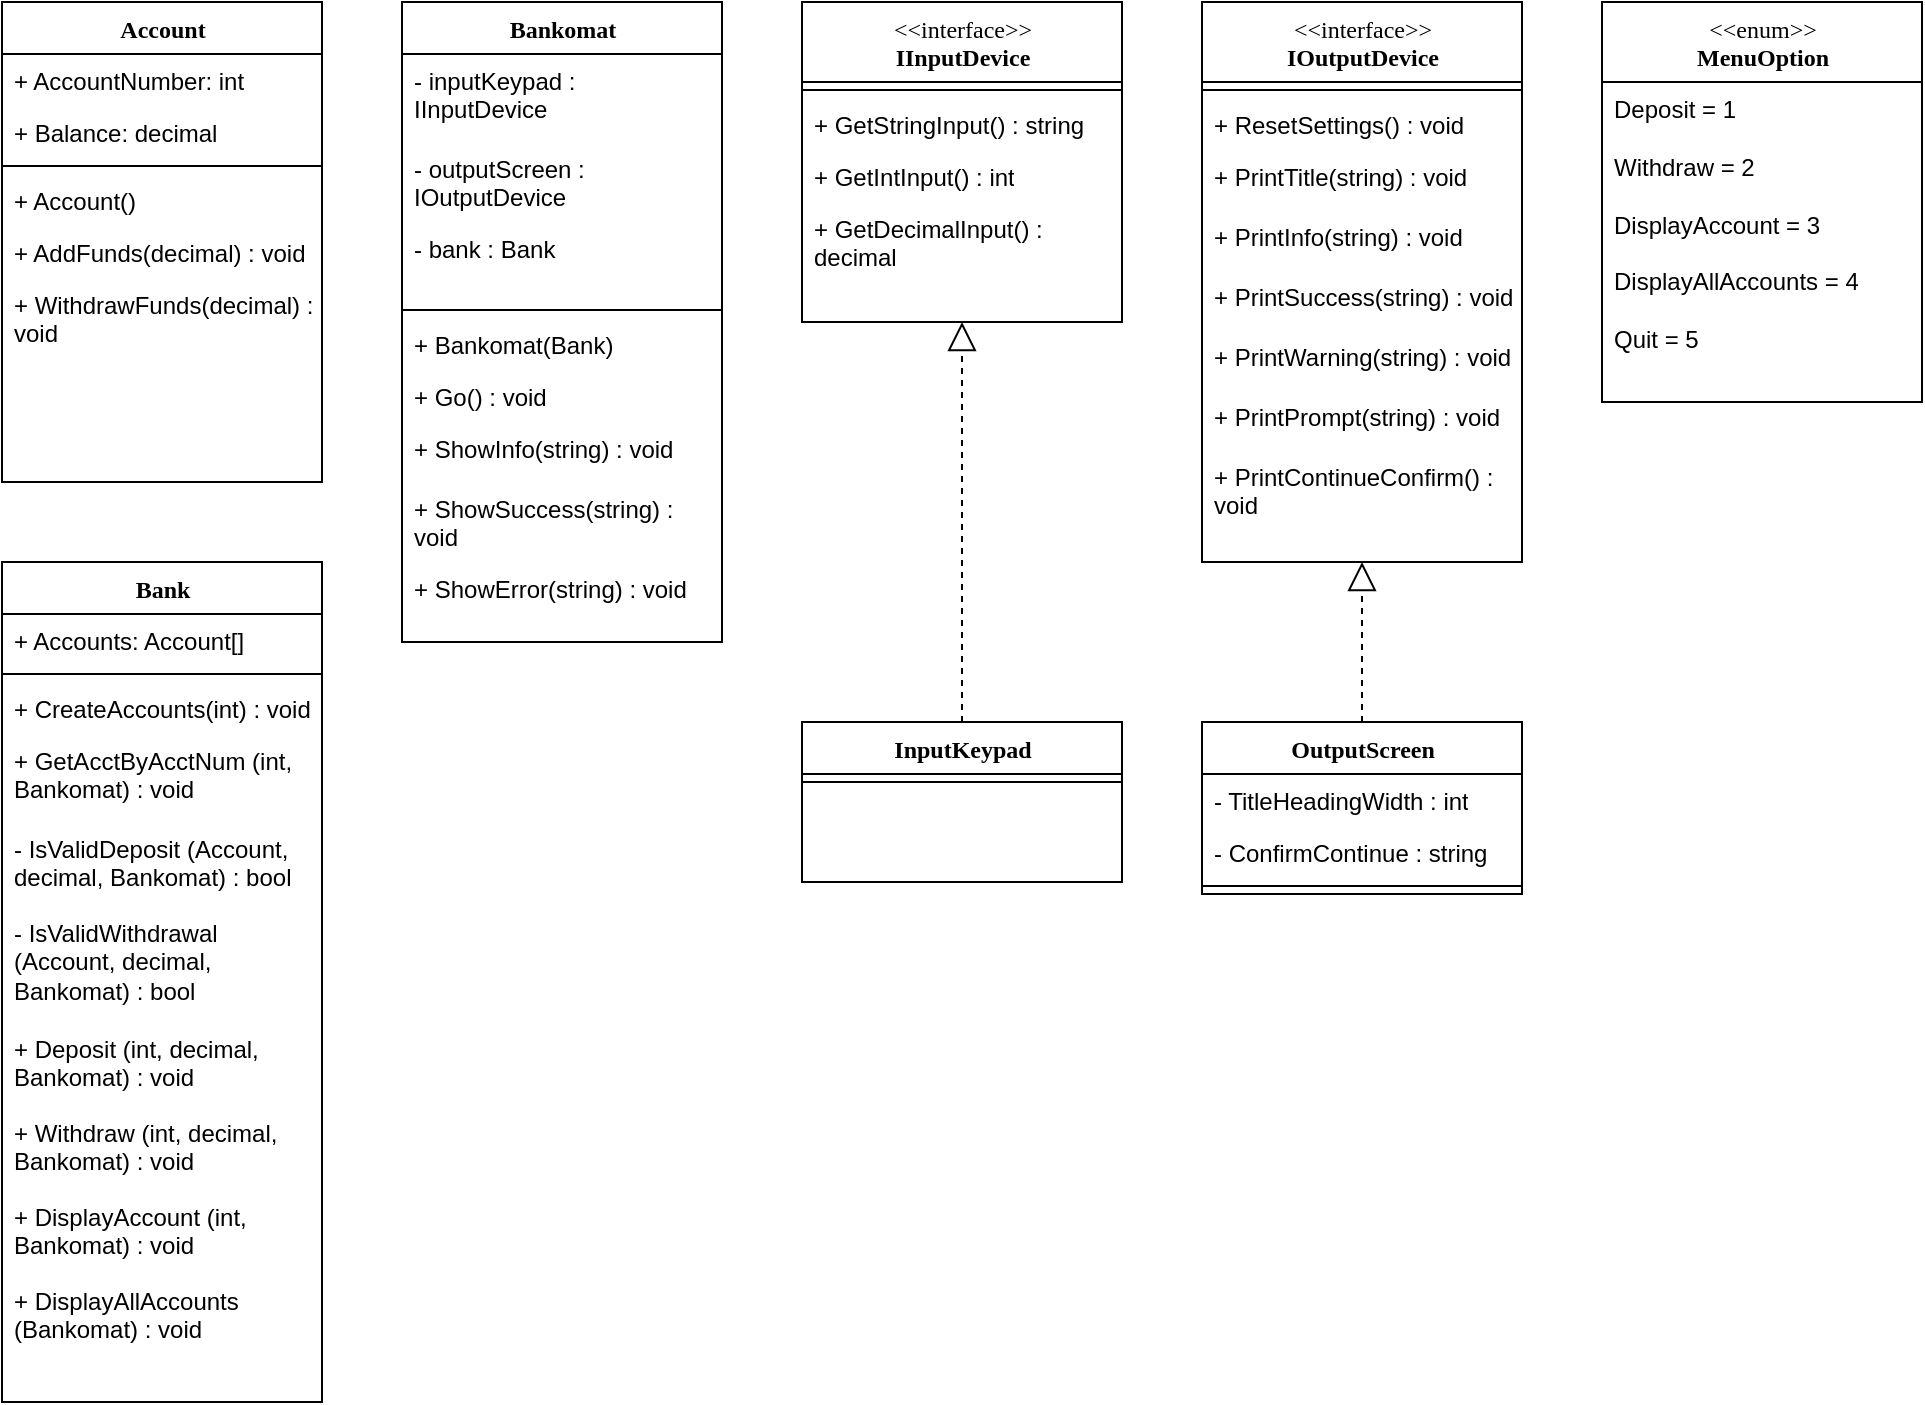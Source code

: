 <mxfile version="26.0.14">
  <diagram name="Page-1" id="9f46799a-70d6-7492-0946-bef42562c5a5">
    <mxGraphModel dx="1434" dy="786" grid="1" gridSize="10" guides="1" tooltips="1" connect="1" arrows="1" fold="1" page="1" pageScale="1" pageWidth="1100" pageHeight="850" background="none" math="0" shadow="0">
      <root>
        <mxCell id="0" />
        <mxCell id="1" parent="0" />
        <mxCell id="78961159f06e98e8-17" value="Account" style="swimlane;html=1;fontStyle=1;align=center;verticalAlign=top;childLayout=stackLayout;horizontal=1;startSize=26;horizontalStack=0;resizeParent=1;resizeLast=0;collapsible=1;marginBottom=0;swimlaneFillColor=#ffffff;rounded=0;shadow=0;comic=0;labelBackgroundColor=none;strokeWidth=1;fillColor=none;fontFamily=Verdana;fontSize=12" parent="1" vertex="1">
          <mxGeometry x="40" y="40" width="160" height="240" as="geometry" />
        </mxCell>
        <mxCell id="78961159f06e98e8-23" value="+ AccountNumber: int" style="text;html=1;strokeColor=none;fillColor=none;align=left;verticalAlign=top;spacingLeft=4;spacingRight=4;whiteSpace=wrap;overflow=hidden;rotatable=0;points=[[0,0.5],[1,0.5]];portConstraint=eastwest;" parent="78961159f06e98e8-17" vertex="1">
          <mxGeometry y="26" width="160" height="26" as="geometry" />
        </mxCell>
        <mxCell id="78961159f06e98e8-25" value="+ Balance: decimal" style="text;html=1;strokeColor=none;fillColor=none;align=left;verticalAlign=top;spacingLeft=4;spacingRight=4;whiteSpace=wrap;overflow=hidden;rotatable=0;points=[[0,0.5],[1,0.5]];portConstraint=eastwest;" parent="78961159f06e98e8-17" vertex="1">
          <mxGeometry y="52" width="160" height="26" as="geometry" />
        </mxCell>
        <mxCell id="78961159f06e98e8-19" value="" style="line;html=1;strokeWidth=1;fillColor=none;align=left;verticalAlign=middle;spacingTop=-1;spacingLeft=3;spacingRight=3;rotatable=0;labelPosition=right;points=[];portConstraint=eastwest;" parent="78961159f06e98e8-17" vertex="1">
          <mxGeometry y="78" width="160" height="8" as="geometry" />
        </mxCell>
        <mxCell id="78961159f06e98e8-20" value="+ Account()" style="text;html=1;strokeColor=none;fillColor=none;align=left;verticalAlign=top;spacingLeft=4;spacingRight=4;whiteSpace=wrap;overflow=hidden;rotatable=0;points=[[0,0.5],[1,0.5]];portConstraint=eastwest;" parent="78961159f06e98e8-17" vertex="1">
          <mxGeometry y="86" width="160" height="26" as="geometry" />
        </mxCell>
        <mxCell id="78961159f06e98e8-27" value="+ AddFunds(decimal) : void" style="text;html=1;strokeColor=none;fillColor=none;align=left;verticalAlign=top;spacingLeft=4;spacingRight=4;whiteSpace=wrap;overflow=hidden;rotatable=0;points=[[0,0.5],[1,0.5]];portConstraint=eastwest;" parent="78961159f06e98e8-17" vertex="1">
          <mxGeometry y="112" width="160" height="26" as="geometry" />
        </mxCell>
        <mxCell id="MVel7ZbUO3ABJpIOXhGo-1" value="+ WithdrawFunds(decimal) : void" style="text;html=1;strokeColor=none;fillColor=none;align=left;verticalAlign=top;spacingLeft=4;spacingRight=4;whiteSpace=wrap;overflow=hidden;rotatable=0;points=[[0,0.5],[1,0.5]];portConstraint=eastwest;" vertex="1" parent="78961159f06e98e8-17">
          <mxGeometry y="138" width="160" height="42" as="geometry" />
        </mxCell>
        <mxCell id="MVel7ZbUO3ABJpIOXhGo-2" value="Bank" style="swimlane;html=1;fontStyle=1;align=center;verticalAlign=top;childLayout=stackLayout;horizontal=1;startSize=26;horizontalStack=0;resizeParent=1;resizeLast=0;collapsible=1;marginBottom=0;swimlaneFillColor=#ffffff;rounded=0;shadow=0;comic=0;labelBackgroundColor=none;strokeWidth=1;fillColor=none;fontFamily=Verdana;fontSize=12" vertex="1" parent="1">
          <mxGeometry x="40" y="320" width="160" height="420" as="geometry" />
        </mxCell>
        <mxCell id="MVel7ZbUO3ABJpIOXhGo-3" value="+ Accounts: Account[]" style="text;html=1;strokeColor=none;fillColor=none;align=left;verticalAlign=top;spacingLeft=4;spacingRight=4;whiteSpace=wrap;overflow=hidden;rotatable=0;points=[[0,0.5],[1,0.5]];portConstraint=eastwest;" vertex="1" parent="MVel7ZbUO3ABJpIOXhGo-2">
          <mxGeometry y="26" width="160" height="26" as="geometry" />
        </mxCell>
        <mxCell id="MVel7ZbUO3ABJpIOXhGo-5" value="" style="line;html=1;strokeWidth=1;fillColor=none;align=left;verticalAlign=middle;spacingTop=-1;spacingLeft=3;spacingRight=3;rotatable=0;labelPosition=right;points=[];portConstraint=eastwest;" vertex="1" parent="MVel7ZbUO3ABJpIOXhGo-2">
          <mxGeometry y="52" width="160" height="8" as="geometry" />
        </mxCell>
        <mxCell id="MVel7ZbUO3ABJpIOXhGo-6" value="+ CreateAccounts(int) : void" style="text;html=1;strokeColor=none;fillColor=none;align=left;verticalAlign=top;spacingLeft=4;spacingRight=4;whiteSpace=wrap;overflow=hidden;rotatable=0;points=[[0,0.5],[1,0.5]];portConstraint=eastwest;" vertex="1" parent="MVel7ZbUO3ABJpIOXhGo-2">
          <mxGeometry y="60" width="160" height="26" as="geometry" />
        </mxCell>
        <mxCell id="MVel7ZbUO3ABJpIOXhGo-7" value="+ GetAcctByAcctNum (int, Bankomat) : void" style="text;html=1;strokeColor=none;fillColor=none;align=left;verticalAlign=top;spacingLeft=4;spacingRight=4;whiteSpace=wrap;overflow=hidden;rotatable=0;points=[[0,0.5],[1,0.5]];portConstraint=eastwest;" vertex="1" parent="MVel7ZbUO3ABJpIOXhGo-2">
          <mxGeometry y="86" width="160" height="44" as="geometry" />
        </mxCell>
        <mxCell id="MVel7ZbUO3ABJpIOXhGo-8" value="- IsValidDeposit (Account, decimal, Bankomat) : bool" style="text;html=1;strokeColor=none;fillColor=none;align=left;verticalAlign=top;spacingLeft=4;spacingRight=4;whiteSpace=wrap;overflow=hidden;rotatable=0;points=[[0,0.5],[1,0.5]];portConstraint=eastwest;" vertex="1" parent="MVel7ZbUO3ABJpIOXhGo-2">
          <mxGeometry y="130" width="160" height="42" as="geometry" />
        </mxCell>
        <mxCell id="MVel7ZbUO3ABJpIOXhGo-9" value="- IsValidWithdrawal (Account, decimal, Bankomat) : bool" style="text;html=1;strokeColor=none;fillColor=none;align=left;verticalAlign=top;spacingLeft=4;spacingRight=4;whiteSpace=wrap;overflow=hidden;rotatable=0;points=[[0,0.5],[1,0.5]];portConstraint=eastwest;" vertex="1" parent="MVel7ZbUO3ABJpIOXhGo-2">
          <mxGeometry y="172" width="160" height="58" as="geometry" />
        </mxCell>
        <mxCell id="MVel7ZbUO3ABJpIOXhGo-10" value="+ Deposit (int, decimal, Bankomat) : void" style="text;html=1;strokeColor=none;fillColor=none;align=left;verticalAlign=top;spacingLeft=4;spacingRight=4;whiteSpace=wrap;overflow=hidden;rotatable=0;points=[[0,0.5],[1,0.5]];portConstraint=eastwest;" vertex="1" parent="MVel7ZbUO3ABJpIOXhGo-2">
          <mxGeometry y="230" width="160" height="42" as="geometry" />
        </mxCell>
        <mxCell id="MVel7ZbUO3ABJpIOXhGo-11" value="+&lt;span style=&quot;background-color: transparent; color: light-dark(rgb(0, 0, 0), rgb(255, 255, 255));&quot;&gt;&amp;nbsp;Withdraw (int, decimal, Bankomat) : void&lt;/span&gt;" style="text;html=1;strokeColor=none;fillColor=none;align=left;verticalAlign=top;spacingLeft=4;spacingRight=4;whiteSpace=wrap;overflow=hidden;rotatable=0;points=[[0,0.5],[1,0.5]];portConstraint=eastwest;" vertex="1" parent="MVel7ZbUO3ABJpIOXhGo-2">
          <mxGeometry y="272" width="160" height="42" as="geometry" />
        </mxCell>
        <mxCell id="MVel7ZbUO3ABJpIOXhGo-12" value="+ DisplayAccount (int, Bankomat) : void" style="text;html=1;strokeColor=none;fillColor=none;align=left;verticalAlign=top;spacingLeft=4;spacingRight=4;whiteSpace=wrap;overflow=hidden;rotatable=0;points=[[0,0.5],[1,0.5]];portConstraint=eastwest;" vertex="1" parent="MVel7ZbUO3ABJpIOXhGo-2">
          <mxGeometry y="314" width="160" height="42" as="geometry" />
        </mxCell>
        <mxCell id="MVel7ZbUO3ABJpIOXhGo-13" value="+ DisplayAllAccounts (Bankomat) : void" style="text;html=1;strokeColor=none;fillColor=none;align=left;verticalAlign=top;spacingLeft=4;spacingRight=4;whiteSpace=wrap;overflow=hidden;rotatable=0;points=[[0,0.5],[1,0.5]];portConstraint=eastwest;" vertex="1" parent="MVel7ZbUO3ABJpIOXhGo-2">
          <mxGeometry y="356" width="160" height="42" as="geometry" />
        </mxCell>
        <mxCell id="MVel7ZbUO3ABJpIOXhGo-14" value="Bankomat" style="swimlane;html=1;fontStyle=1;align=center;verticalAlign=top;childLayout=stackLayout;horizontal=1;startSize=26;horizontalStack=0;resizeParent=1;resizeLast=0;collapsible=1;marginBottom=0;swimlaneFillColor=#ffffff;rounded=0;shadow=0;comic=0;labelBackgroundColor=none;strokeWidth=1;fillColor=none;fontFamily=Verdana;fontSize=12" vertex="1" parent="1">
          <mxGeometry x="240" y="40" width="160" height="320" as="geometry" />
        </mxCell>
        <mxCell id="MVel7ZbUO3ABJpIOXhGo-15" value="- inputKeypad : IInputDevice" style="text;html=1;strokeColor=none;fillColor=none;align=left;verticalAlign=top;spacingLeft=4;spacingRight=4;whiteSpace=wrap;overflow=hidden;rotatable=0;points=[[0,0.5],[1,0.5]];portConstraint=eastwest;" vertex="1" parent="MVel7ZbUO3ABJpIOXhGo-14">
          <mxGeometry y="26" width="160" height="44" as="geometry" />
        </mxCell>
        <mxCell id="MVel7ZbUO3ABJpIOXhGo-16" value="- outputScreen : IOutputDevice" style="text;html=1;strokeColor=none;fillColor=none;align=left;verticalAlign=top;spacingLeft=4;spacingRight=4;whiteSpace=wrap;overflow=hidden;rotatable=0;points=[[0,0.5],[1,0.5]];portConstraint=eastwest;" vertex="1" parent="MVel7ZbUO3ABJpIOXhGo-14">
          <mxGeometry y="70" width="160" height="40" as="geometry" />
        </mxCell>
        <mxCell id="MVel7ZbUO3ABJpIOXhGo-22" value="- bank : Bank" style="text;html=1;strokeColor=none;fillColor=none;align=left;verticalAlign=top;spacingLeft=4;spacingRight=4;whiteSpace=wrap;overflow=hidden;rotatable=0;points=[[0,0.5],[1,0.5]];portConstraint=eastwest;" vertex="1" parent="MVel7ZbUO3ABJpIOXhGo-14">
          <mxGeometry y="110" width="160" height="40" as="geometry" />
        </mxCell>
        <mxCell id="MVel7ZbUO3ABJpIOXhGo-17" value="" style="line;html=1;strokeWidth=1;fillColor=none;align=left;verticalAlign=middle;spacingTop=-1;spacingLeft=3;spacingRight=3;rotatable=0;labelPosition=right;points=[];portConstraint=eastwest;" vertex="1" parent="MVel7ZbUO3ABJpIOXhGo-14">
          <mxGeometry y="150" width="160" height="8" as="geometry" />
        </mxCell>
        <mxCell id="MVel7ZbUO3ABJpIOXhGo-18" value="+ Bankomat(Bank)" style="text;html=1;strokeColor=none;fillColor=none;align=left;verticalAlign=top;spacingLeft=4;spacingRight=4;whiteSpace=wrap;overflow=hidden;rotatable=0;points=[[0,0.5],[1,0.5]];portConstraint=eastwest;" vertex="1" parent="MVel7ZbUO3ABJpIOXhGo-14">
          <mxGeometry y="158" width="160" height="26" as="geometry" />
        </mxCell>
        <mxCell id="MVel7ZbUO3ABJpIOXhGo-19" value="+ Go() : void" style="text;html=1;strokeColor=none;fillColor=none;align=left;verticalAlign=top;spacingLeft=4;spacingRight=4;whiteSpace=wrap;overflow=hidden;rotatable=0;points=[[0,0.5],[1,0.5]];portConstraint=eastwest;" vertex="1" parent="MVel7ZbUO3ABJpIOXhGo-14">
          <mxGeometry y="184" width="160" height="26" as="geometry" />
        </mxCell>
        <mxCell id="MVel7ZbUO3ABJpIOXhGo-20" value="+ ShowInfo(string) : void" style="text;html=1;strokeColor=none;fillColor=none;align=left;verticalAlign=top;spacingLeft=4;spacingRight=4;whiteSpace=wrap;overflow=hidden;rotatable=0;points=[[0,0.5],[1,0.5]];portConstraint=eastwest;" vertex="1" parent="MVel7ZbUO3ABJpIOXhGo-14">
          <mxGeometry y="210" width="160" height="30" as="geometry" />
        </mxCell>
        <mxCell id="MVel7ZbUO3ABJpIOXhGo-23" value="+ ShowSuccess(string) : void" style="text;html=1;strokeColor=none;fillColor=none;align=left;verticalAlign=top;spacingLeft=4;spacingRight=4;whiteSpace=wrap;overflow=hidden;rotatable=0;points=[[0,0.5],[1,0.5]];portConstraint=eastwest;" vertex="1" parent="MVel7ZbUO3ABJpIOXhGo-14">
          <mxGeometry y="240" width="160" height="40" as="geometry" />
        </mxCell>
        <mxCell id="MVel7ZbUO3ABJpIOXhGo-24" value="+ ShowError(string) : void" style="text;html=1;strokeColor=none;fillColor=none;align=left;verticalAlign=top;spacingLeft=4;spacingRight=4;whiteSpace=wrap;overflow=hidden;rotatable=0;points=[[0,0.5],[1,0.5]];portConstraint=eastwest;" vertex="1" parent="MVel7ZbUO3ABJpIOXhGo-14">
          <mxGeometry y="280" width="160" height="30" as="geometry" />
        </mxCell>
        <mxCell id="MVel7ZbUO3ABJpIOXhGo-25" value="&lt;div&gt;&lt;span style=&quot;font-weight: 400;&quot;&gt;&amp;lt;&amp;lt;interface&amp;gt;&amp;gt;&lt;/span&gt;&lt;/div&gt;IInputDevice" style="swimlane;html=1;fontStyle=1;align=center;verticalAlign=top;childLayout=stackLayout;horizontal=1;startSize=40;horizontalStack=0;resizeParent=1;resizeLast=0;collapsible=1;marginBottom=0;swimlaneFillColor=#ffffff;rounded=0;shadow=0;comic=0;labelBackgroundColor=none;strokeWidth=1;fillColor=none;fontFamily=Verdana;fontSize=12" vertex="1" parent="1">
          <mxGeometry x="440" y="40" width="160" height="160" as="geometry" />
        </mxCell>
        <mxCell id="MVel7ZbUO3ABJpIOXhGo-28" value="" style="line;html=1;strokeWidth=1;fillColor=none;align=left;verticalAlign=middle;spacingTop=-1;spacingLeft=3;spacingRight=3;rotatable=0;labelPosition=right;points=[];portConstraint=eastwest;" vertex="1" parent="MVel7ZbUO3ABJpIOXhGo-25">
          <mxGeometry y="40" width="160" height="8" as="geometry" />
        </mxCell>
        <mxCell id="MVel7ZbUO3ABJpIOXhGo-29" value="+ GetStringInput() : string" style="text;html=1;strokeColor=none;fillColor=none;align=left;verticalAlign=top;spacingLeft=4;spacingRight=4;whiteSpace=wrap;overflow=hidden;rotatable=0;points=[[0,0.5],[1,0.5]];portConstraint=eastwest;" vertex="1" parent="MVel7ZbUO3ABJpIOXhGo-25">
          <mxGeometry y="48" width="160" height="26" as="geometry" />
        </mxCell>
        <mxCell id="MVel7ZbUO3ABJpIOXhGo-30" value="+ GetIntInput() : int" style="text;html=1;strokeColor=none;fillColor=none;align=left;verticalAlign=top;spacingLeft=4;spacingRight=4;whiteSpace=wrap;overflow=hidden;rotatable=0;points=[[0,0.5],[1,0.5]];portConstraint=eastwest;" vertex="1" parent="MVel7ZbUO3ABJpIOXhGo-25">
          <mxGeometry y="74" width="160" height="26" as="geometry" />
        </mxCell>
        <mxCell id="MVel7ZbUO3ABJpIOXhGo-31" value="+ GetDecimalInput() : decimal" style="text;html=1;strokeColor=none;fillColor=none;align=left;verticalAlign=top;spacingLeft=4;spacingRight=4;whiteSpace=wrap;overflow=hidden;rotatable=0;points=[[0,0.5],[1,0.5]];portConstraint=eastwest;" vertex="1" parent="MVel7ZbUO3ABJpIOXhGo-25">
          <mxGeometry y="100" width="160" height="42" as="geometry" />
        </mxCell>
        <mxCell id="MVel7ZbUO3ABJpIOXhGo-32" value="InputKeypad" style="swimlane;html=1;fontStyle=1;align=center;verticalAlign=top;childLayout=stackLayout;horizontal=1;startSize=26;horizontalStack=0;resizeParent=1;resizeLast=0;collapsible=1;marginBottom=0;swimlaneFillColor=#ffffff;rounded=0;shadow=0;comic=0;labelBackgroundColor=none;strokeWidth=1;fillColor=none;fontFamily=Verdana;fontSize=12" vertex="1" parent="1">
          <mxGeometry x="440" y="400" width="160" height="80" as="geometry" />
        </mxCell>
        <mxCell id="MVel7ZbUO3ABJpIOXhGo-35" value="" style="line;html=1;strokeWidth=1;fillColor=none;align=left;verticalAlign=middle;spacingTop=-1;spacingLeft=3;spacingRight=3;rotatable=0;labelPosition=right;points=[];portConstraint=eastwest;" vertex="1" parent="MVel7ZbUO3ABJpIOXhGo-32">
          <mxGeometry y="26" width="160" height="8" as="geometry" />
        </mxCell>
        <mxCell id="MVel7ZbUO3ABJpIOXhGo-39" value="" style="endArrow=block;dashed=1;endFill=0;endSize=12;html=1;rounded=0;entryX=0.5;entryY=1;entryDx=0;entryDy=0;exitX=0.5;exitY=0;exitDx=0;exitDy=0;" edge="1" parent="1" source="MVel7ZbUO3ABJpIOXhGo-32" target="MVel7ZbUO3ABJpIOXhGo-25">
          <mxGeometry width="160" relative="1" as="geometry">
            <mxPoint x="470" y="300" as="sourcePoint" />
            <mxPoint x="630" y="300" as="targetPoint" />
          </mxGeometry>
        </mxCell>
        <mxCell id="MVel7ZbUO3ABJpIOXhGo-40" value="&lt;div&gt;&lt;span style=&quot;font-weight: normal;&quot;&gt;&amp;lt;&amp;lt;interface&amp;gt;&amp;gt;&lt;/span&gt;&lt;/div&gt;IOutputDevice" style="swimlane;html=1;fontStyle=1;align=center;verticalAlign=top;childLayout=stackLayout;horizontal=1;startSize=40;horizontalStack=0;resizeParent=1;resizeLast=0;collapsible=1;marginBottom=0;swimlaneFillColor=#ffffff;rounded=0;shadow=0;comic=0;labelBackgroundColor=none;strokeWidth=1;fillColor=none;fontFamily=Verdana;fontSize=12" vertex="1" parent="1">
          <mxGeometry x="640" y="40" width="160" height="280" as="geometry" />
        </mxCell>
        <mxCell id="MVel7ZbUO3ABJpIOXhGo-41" value="" style="line;html=1;strokeWidth=1;fillColor=none;align=left;verticalAlign=middle;spacingTop=-1;spacingLeft=3;spacingRight=3;rotatable=0;labelPosition=right;points=[];portConstraint=eastwest;" vertex="1" parent="MVel7ZbUO3ABJpIOXhGo-40">
          <mxGeometry y="40" width="160" height="8" as="geometry" />
        </mxCell>
        <mxCell id="MVel7ZbUO3ABJpIOXhGo-42" value="+ ResetSettings() : void" style="text;html=1;strokeColor=none;fillColor=none;align=left;verticalAlign=top;spacingLeft=4;spacingRight=4;whiteSpace=wrap;overflow=hidden;rotatable=0;points=[[0,0.5],[1,0.5]];portConstraint=eastwest;" vertex="1" parent="MVel7ZbUO3ABJpIOXhGo-40">
          <mxGeometry y="48" width="160" height="26" as="geometry" />
        </mxCell>
        <mxCell id="MVel7ZbUO3ABJpIOXhGo-43" value="+ PrintTitle(string) : void" style="text;html=1;strokeColor=none;fillColor=none;align=left;verticalAlign=top;spacingLeft=4;spacingRight=4;whiteSpace=wrap;overflow=hidden;rotatable=0;points=[[0,0.5],[1,0.5]];portConstraint=eastwest;" vertex="1" parent="MVel7ZbUO3ABJpIOXhGo-40">
          <mxGeometry y="74" width="160" height="30" as="geometry" />
        </mxCell>
        <mxCell id="MVel7ZbUO3ABJpIOXhGo-44" value="+ PrintInfo(string) : void" style="text;html=1;strokeColor=none;fillColor=none;align=left;verticalAlign=top;spacingLeft=4;spacingRight=4;whiteSpace=wrap;overflow=hidden;rotatable=0;points=[[0,0.5],[1,0.5]];portConstraint=eastwest;" vertex="1" parent="MVel7ZbUO3ABJpIOXhGo-40">
          <mxGeometry y="104" width="160" height="30" as="geometry" />
        </mxCell>
        <mxCell id="MVel7ZbUO3ABJpIOXhGo-45" value="+ PrintSuccess(string) : void" style="text;html=1;strokeColor=none;fillColor=none;align=left;verticalAlign=top;spacingLeft=4;spacingRight=4;whiteSpace=wrap;overflow=hidden;rotatable=0;points=[[0,0.5],[1,0.5]];portConstraint=eastwest;" vertex="1" parent="MVel7ZbUO3ABJpIOXhGo-40">
          <mxGeometry y="134" width="160" height="30" as="geometry" />
        </mxCell>
        <mxCell id="MVel7ZbUO3ABJpIOXhGo-46" value="+ PrintWarning(string) : void" style="text;html=1;strokeColor=none;fillColor=none;align=left;verticalAlign=top;spacingLeft=4;spacingRight=4;whiteSpace=wrap;overflow=hidden;rotatable=0;points=[[0,0.5],[1,0.5]];portConstraint=eastwest;" vertex="1" parent="MVel7ZbUO3ABJpIOXhGo-40">
          <mxGeometry y="164" width="160" height="30" as="geometry" />
        </mxCell>
        <mxCell id="MVel7ZbUO3ABJpIOXhGo-47" value="+ PrintPrompt(string) : void" style="text;html=1;strokeColor=none;fillColor=none;align=left;verticalAlign=top;spacingLeft=4;spacingRight=4;whiteSpace=wrap;overflow=hidden;rotatable=0;points=[[0,0.5],[1,0.5]];portConstraint=eastwest;" vertex="1" parent="MVel7ZbUO3ABJpIOXhGo-40">
          <mxGeometry y="194" width="160" height="30" as="geometry" />
        </mxCell>
        <mxCell id="MVel7ZbUO3ABJpIOXhGo-48" value="+ PrintContinueConfirm() : void" style="text;html=1;strokeColor=none;fillColor=none;align=left;verticalAlign=top;spacingLeft=4;spacingRight=4;whiteSpace=wrap;overflow=hidden;rotatable=0;points=[[0,0.5],[1,0.5]];portConstraint=eastwest;" vertex="1" parent="MVel7ZbUO3ABJpIOXhGo-40">
          <mxGeometry y="224" width="160" height="40" as="geometry" />
        </mxCell>
        <mxCell id="MVel7ZbUO3ABJpIOXhGo-49" value="OutputScreen" style="swimlane;html=1;fontStyle=1;align=center;verticalAlign=top;childLayout=stackLayout;horizontal=1;startSize=26;horizontalStack=0;resizeParent=1;resizeLast=0;collapsible=1;marginBottom=0;swimlaneFillColor=#ffffff;rounded=0;shadow=0;comic=0;labelBackgroundColor=none;strokeWidth=1;fillColor=none;fontFamily=Verdana;fontSize=12" vertex="1" parent="1">
          <mxGeometry x="640" y="400" width="160" height="86" as="geometry" />
        </mxCell>
        <mxCell id="MVel7ZbUO3ABJpIOXhGo-62" value="- TitleHeadingWidth : int" style="text;html=1;strokeColor=none;fillColor=none;align=left;verticalAlign=top;spacingLeft=4;spacingRight=4;whiteSpace=wrap;overflow=hidden;rotatable=0;points=[[0,0.5],[1,0.5]];portConstraint=eastwest;" vertex="1" parent="MVel7ZbUO3ABJpIOXhGo-49">
          <mxGeometry y="26" width="160" height="26" as="geometry" />
        </mxCell>
        <mxCell id="MVel7ZbUO3ABJpIOXhGo-63" value="- ConfirmContinue : string" style="text;html=1;strokeColor=none;fillColor=none;align=left;verticalAlign=top;spacingLeft=4;spacingRight=4;whiteSpace=wrap;overflow=hidden;rotatable=0;points=[[0,0.5],[1,0.5]];portConstraint=eastwest;" vertex="1" parent="MVel7ZbUO3ABJpIOXhGo-49">
          <mxGeometry y="52" width="160" height="26" as="geometry" />
        </mxCell>
        <mxCell id="MVel7ZbUO3ABJpIOXhGo-50" value="" style="line;html=1;strokeWidth=1;fillColor=none;align=left;verticalAlign=middle;spacingTop=-1;spacingLeft=3;spacingRight=3;rotatable=0;labelPosition=right;points=[];portConstraint=eastwest;" vertex="1" parent="MVel7ZbUO3ABJpIOXhGo-49">
          <mxGeometry y="78" width="160" height="8" as="geometry" />
        </mxCell>
        <mxCell id="MVel7ZbUO3ABJpIOXhGo-51" value="" style="endArrow=block;dashed=1;endFill=0;endSize=12;html=1;rounded=0;entryX=0.5;entryY=1;entryDx=0;entryDy=0;exitX=0.5;exitY=0;exitDx=0;exitDy=0;" edge="1" parent="1" source="MVel7ZbUO3ABJpIOXhGo-49" target="MVel7ZbUO3ABJpIOXhGo-40">
          <mxGeometry width="160" relative="1" as="geometry">
            <mxPoint x="470" y="300" as="sourcePoint" />
            <mxPoint x="630" y="300" as="targetPoint" />
          </mxGeometry>
        </mxCell>
        <mxCell id="MVel7ZbUO3ABJpIOXhGo-54" value="&lt;div&gt;&lt;span style=&quot;font-weight: normal;&quot;&gt;&amp;lt;&amp;lt;enum&amp;gt;&amp;gt;&lt;/span&gt;&lt;/div&gt;MenuOption" style="swimlane;html=1;fontStyle=1;align=center;verticalAlign=top;childLayout=stackLayout;horizontal=1;startSize=40;horizontalStack=0;resizeParent=1;resizeLast=0;collapsible=1;marginBottom=0;swimlaneFillColor=#ffffff;rounded=0;shadow=0;comic=0;labelBackgroundColor=none;strokeWidth=1;fillColor=none;fontFamily=Verdana;fontSize=12" vertex="1" parent="1">
          <mxGeometry x="840" y="40" width="160" height="200" as="geometry" />
        </mxCell>
        <mxCell id="MVel7ZbUO3ABJpIOXhGo-55" value="Deposit = 1&lt;div&gt;&lt;br&gt;&lt;/div&gt;&lt;div&gt;Withdraw = 2&lt;/div&gt;&lt;div&gt;&lt;br&gt;&lt;/div&gt;&lt;div&gt;DisplayAccount = 3&lt;/div&gt;&lt;div&gt;&lt;br&gt;&lt;/div&gt;&lt;div&gt;DisplayAllAccounts = 4&lt;/div&gt;&lt;div&gt;&lt;br&gt;&lt;/div&gt;&lt;div&gt;Quit = 5&lt;/div&gt;" style="text;html=1;strokeColor=none;fillColor=none;align=left;verticalAlign=top;spacingLeft=4;spacingRight=4;whiteSpace=wrap;overflow=hidden;rotatable=0;points=[[0,0.5],[1,0.5]];portConstraint=eastwest;" vertex="1" parent="MVel7ZbUO3ABJpIOXhGo-54">
          <mxGeometry y="40" width="160" height="150" as="geometry" />
        </mxCell>
      </root>
    </mxGraphModel>
  </diagram>
</mxfile>
